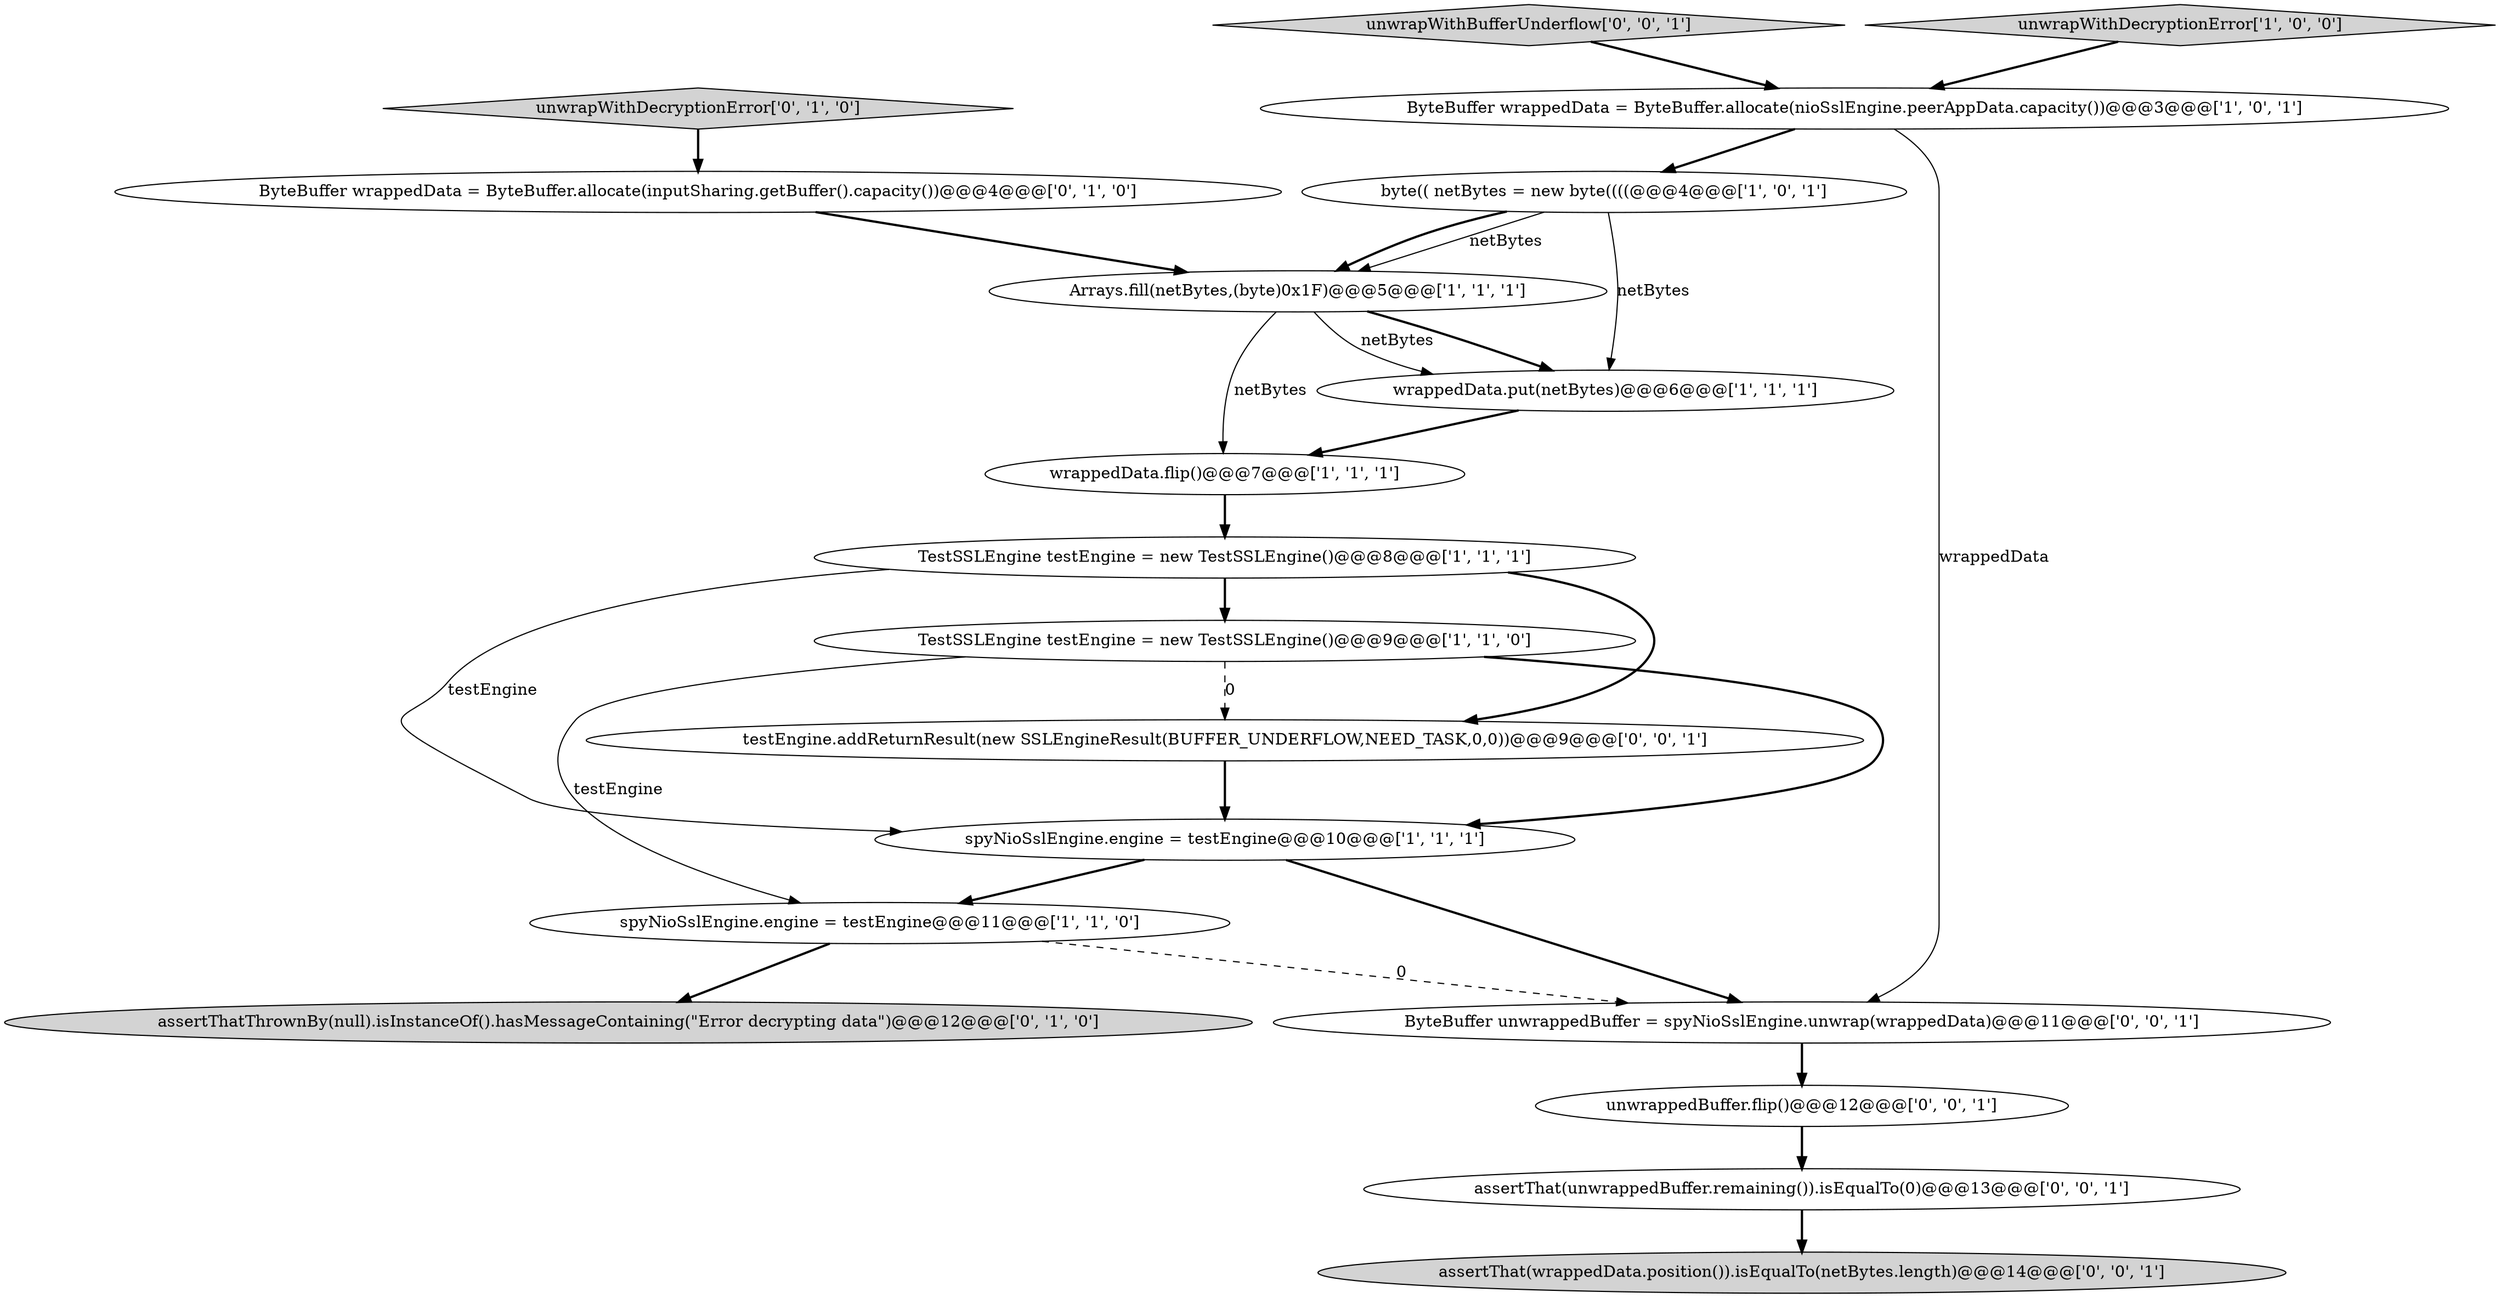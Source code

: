 digraph {
1 [style = filled, label = "wrappedData.put(netBytes)@@@6@@@['1', '1', '1']", fillcolor = white, shape = ellipse image = "AAA0AAABBB1BBB"];
10 [style = filled, label = "unwrapWithDecryptionError['0', '1', '0']", fillcolor = lightgray, shape = diamond image = "AAA0AAABBB2BBB"];
11 [style = filled, label = "ByteBuffer wrappedData = ByteBuffer.allocate(inputSharing.getBuffer().capacity())@@@4@@@['0', '1', '0']", fillcolor = white, shape = ellipse image = "AAA1AAABBB2BBB"];
17 [style = filled, label = "testEngine.addReturnResult(new SSLEngineResult(BUFFER_UNDERFLOW,NEED_TASK,0,0))@@@9@@@['0', '0', '1']", fillcolor = white, shape = ellipse image = "AAA0AAABBB3BBB"];
15 [style = filled, label = "ByteBuffer unwrappedBuffer = spyNioSslEngine.unwrap(wrappedData)@@@11@@@['0', '0', '1']", fillcolor = white, shape = ellipse image = "AAA0AAABBB3BBB"];
13 [style = filled, label = "unwrappedBuffer.flip()@@@12@@@['0', '0', '1']", fillcolor = white, shape = ellipse image = "AAA0AAABBB3BBB"];
3 [style = filled, label = "byte(( netBytes = new byte((((@@@4@@@['1', '0', '1']", fillcolor = white, shape = ellipse image = "AAA0AAABBB1BBB"];
6 [style = filled, label = "spyNioSslEngine.engine = testEngine@@@11@@@['1', '1', '0']", fillcolor = white, shape = ellipse image = "AAA0AAABBB1BBB"];
12 [style = filled, label = "assertThatThrownBy(null).isInstanceOf().hasMessageContaining(\"Error decrypting data\")@@@12@@@['0', '1', '0']", fillcolor = lightgray, shape = ellipse image = "AAA0AAABBB2BBB"];
2 [style = filled, label = "wrappedData.flip()@@@7@@@['1', '1', '1']", fillcolor = white, shape = ellipse image = "AAA0AAABBB1BBB"];
7 [style = filled, label = "TestSSLEngine testEngine = new TestSSLEngine()@@@8@@@['1', '1', '1']", fillcolor = white, shape = ellipse image = "AAA0AAABBB1BBB"];
8 [style = filled, label = "TestSSLEngine testEngine = new TestSSLEngine()@@@9@@@['1', '1', '0']", fillcolor = white, shape = ellipse image = "AAA0AAABBB1BBB"];
14 [style = filled, label = "unwrapWithBufferUnderflow['0', '0', '1']", fillcolor = lightgray, shape = diamond image = "AAA0AAABBB3BBB"];
4 [style = filled, label = "spyNioSslEngine.engine = testEngine@@@10@@@['1', '1', '1']", fillcolor = white, shape = ellipse image = "AAA0AAABBB1BBB"];
5 [style = filled, label = "unwrapWithDecryptionError['1', '0', '0']", fillcolor = lightgray, shape = diamond image = "AAA0AAABBB1BBB"];
16 [style = filled, label = "assertThat(unwrappedBuffer.remaining()).isEqualTo(0)@@@13@@@['0', '0', '1']", fillcolor = white, shape = ellipse image = "AAA0AAABBB3BBB"];
18 [style = filled, label = "assertThat(wrappedData.position()).isEqualTo(netBytes.length)@@@14@@@['0', '0', '1']", fillcolor = lightgray, shape = ellipse image = "AAA0AAABBB3BBB"];
9 [style = filled, label = "ByteBuffer wrappedData = ByteBuffer.allocate(nioSslEngine.peerAppData.capacity())@@@3@@@['1', '0', '1']", fillcolor = white, shape = ellipse image = "AAA0AAABBB1BBB"];
0 [style = filled, label = "Arrays.fill(netBytes,(byte)0x1F)@@@5@@@['1', '1', '1']", fillcolor = white, shape = ellipse image = "AAA0AAABBB1BBB"];
4->6 [style = bold, label=""];
7->8 [style = bold, label=""];
8->4 [style = bold, label=""];
2->7 [style = bold, label=""];
16->18 [style = bold, label=""];
11->0 [style = bold, label=""];
3->0 [style = solid, label="netBytes"];
9->3 [style = bold, label=""];
14->9 [style = bold, label=""];
10->11 [style = bold, label=""];
5->9 [style = bold, label=""];
0->2 [style = solid, label="netBytes"];
0->1 [style = bold, label=""];
8->6 [style = solid, label="testEngine"];
3->1 [style = solid, label="netBytes"];
9->15 [style = solid, label="wrappedData"];
0->1 [style = solid, label="netBytes"];
17->4 [style = bold, label=""];
13->16 [style = bold, label=""];
3->0 [style = bold, label=""];
7->4 [style = solid, label="testEngine"];
15->13 [style = bold, label=""];
6->12 [style = bold, label=""];
7->17 [style = bold, label=""];
6->15 [style = dashed, label="0"];
4->15 [style = bold, label=""];
8->17 [style = dashed, label="0"];
1->2 [style = bold, label=""];
}
